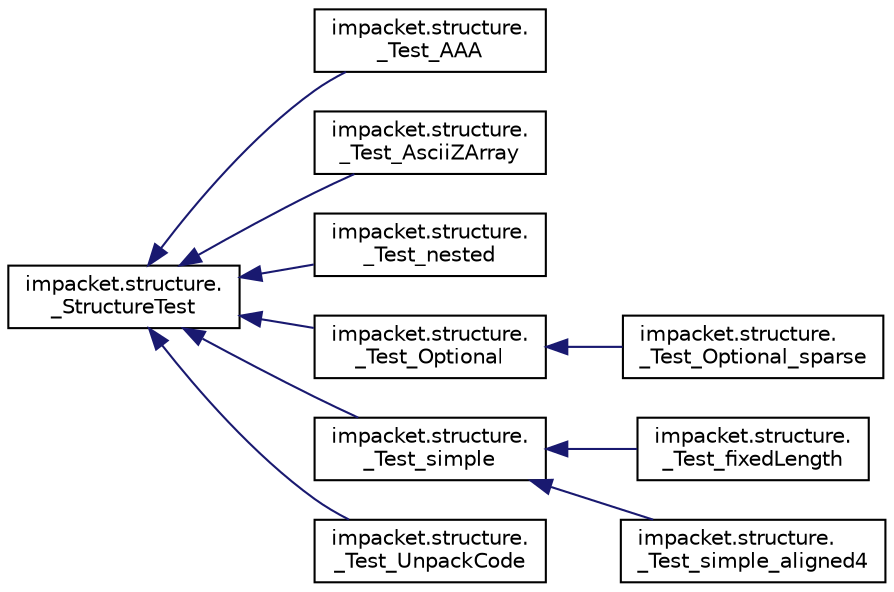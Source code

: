 digraph "Graphical Class Hierarchy"
{
  edge [fontname="Helvetica",fontsize="10",labelfontname="Helvetica",labelfontsize="10"];
  node [fontname="Helvetica",fontsize="10",shape=record];
  rankdir="LR";
  Node0 [label="impacket.structure.\l_StructureTest",height=0.2,width=0.4,color="black", fillcolor="white", style="filled",URL="$classimpacket_1_1structure_1_1___structure_test.html"];
  Node0 -> Node1 [dir="back",color="midnightblue",fontsize="10",style="solid",fontname="Helvetica"];
  Node1 [label="impacket.structure.\l_Test_AAA",height=0.2,width=0.4,color="black", fillcolor="white", style="filled",URL="$classimpacket_1_1structure_1_1___test___a_a_a.html"];
  Node0 -> Node2 [dir="back",color="midnightblue",fontsize="10",style="solid",fontname="Helvetica"];
  Node2 [label="impacket.structure.\l_Test_AsciiZArray",height=0.2,width=0.4,color="black", fillcolor="white", style="filled",URL="$classimpacket_1_1structure_1_1___test___ascii_z_array.html"];
  Node0 -> Node3 [dir="back",color="midnightblue",fontsize="10",style="solid",fontname="Helvetica"];
  Node3 [label="impacket.structure.\l_Test_nested",height=0.2,width=0.4,color="black", fillcolor="white", style="filled",URL="$classimpacket_1_1structure_1_1___test__nested.html"];
  Node0 -> Node4 [dir="back",color="midnightblue",fontsize="10",style="solid",fontname="Helvetica"];
  Node4 [label="impacket.structure.\l_Test_Optional",height=0.2,width=0.4,color="black", fillcolor="white", style="filled",URL="$classimpacket_1_1structure_1_1___test___optional.html"];
  Node4 -> Node5 [dir="back",color="midnightblue",fontsize="10",style="solid",fontname="Helvetica"];
  Node5 [label="impacket.structure.\l_Test_Optional_sparse",height=0.2,width=0.4,color="black", fillcolor="white", style="filled",URL="$classimpacket_1_1structure_1_1___test___optional__sparse.html"];
  Node0 -> Node6 [dir="back",color="midnightblue",fontsize="10",style="solid",fontname="Helvetica"];
  Node6 [label="impacket.structure.\l_Test_simple",height=0.2,width=0.4,color="black", fillcolor="white", style="filled",URL="$classimpacket_1_1structure_1_1___test__simple.html"];
  Node6 -> Node7 [dir="back",color="midnightblue",fontsize="10",style="solid",fontname="Helvetica"];
  Node7 [label="impacket.structure.\l_Test_fixedLength",height=0.2,width=0.4,color="black", fillcolor="white", style="filled",URL="$classimpacket_1_1structure_1_1___test__fixed_length.html"];
  Node6 -> Node8 [dir="back",color="midnightblue",fontsize="10",style="solid",fontname="Helvetica"];
  Node8 [label="impacket.structure.\l_Test_simple_aligned4",height=0.2,width=0.4,color="black", fillcolor="white", style="filled",URL="$classimpacket_1_1structure_1_1___test__simple__aligned4.html"];
  Node0 -> Node9 [dir="back",color="midnightblue",fontsize="10",style="solid",fontname="Helvetica"];
  Node9 [label="impacket.structure.\l_Test_UnpackCode",height=0.2,width=0.4,color="black", fillcolor="white", style="filled",URL="$classimpacket_1_1structure_1_1___test___unpack_code.html"];
}

